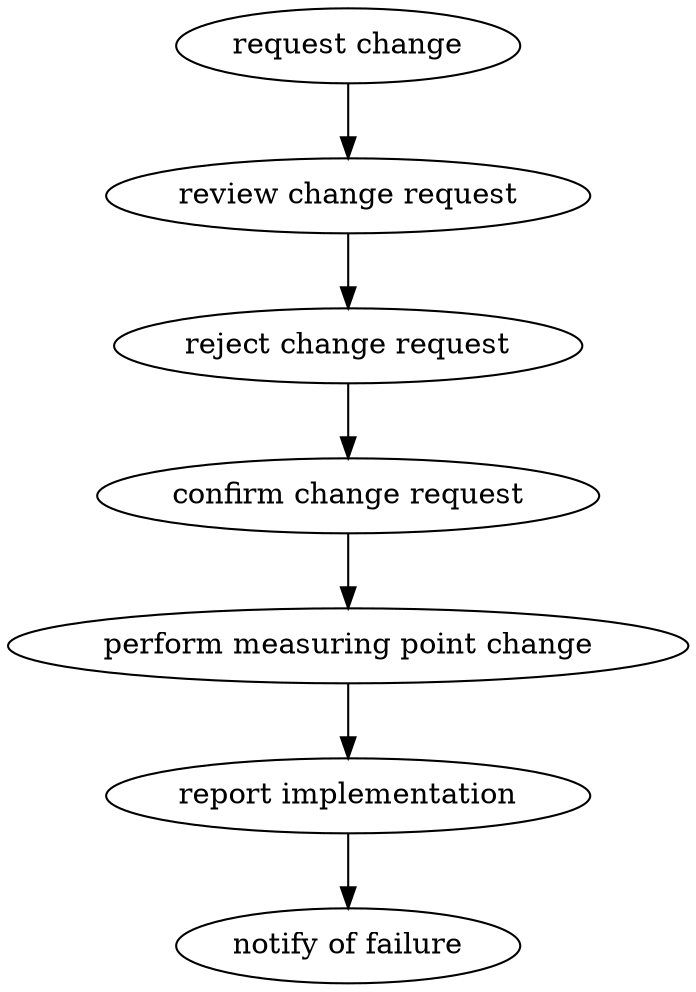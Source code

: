 strict digraph "doc-10.9" {
	graph [name="doc-10.9"];
	"request change"	[attrs="{'type': 'Activity', 'label': 'request change'}"];
	"review change request"	[attrs="{'type': 'Activity', 'label': 'review change request'}"];
	"request change" -> "review change request"	[attrs="{'type': 'flow', 'label': 'flow'}"];
	"reject change request"	[attrs="{'type': 'Activity', 'label': 'reject change request'}"];
	"review change request" -> "reject change request"	[attrs="{'type': 'flow', 'label': 'flow'}"];
	"confirm change request"	[attrs="{'type': 'Activity', 'label': 'confirm change request'}"];
	"reject change request" -> "confirm change request"	[attrs="{'type': 'flow', 'label': 'flow'}"];
	"perform measuring point change"	[attrs="{'type': 'Activity', 'label': 'perform measuring point change'}"];
	"confirm change request" -> "perform measuring point change"	[attrs="{'type': 'flow', 'label': 'flow'}"];
	"report implementation"	[attrs="{'type': 'Activity', 'label': 'report implementation'}"];
	"perform measuring point change" -> "report implementation"	[attrs="{'type': 'flow', 'label': 'flow'}"];
	"notify of failure"	[attrs="{'type': 'Activity', 'label': 'notify of failure'}"];
	"report implementation" -> "notify of failure"	[attrs="{'type': 'flow', 'label': 'flow'}"];
}
